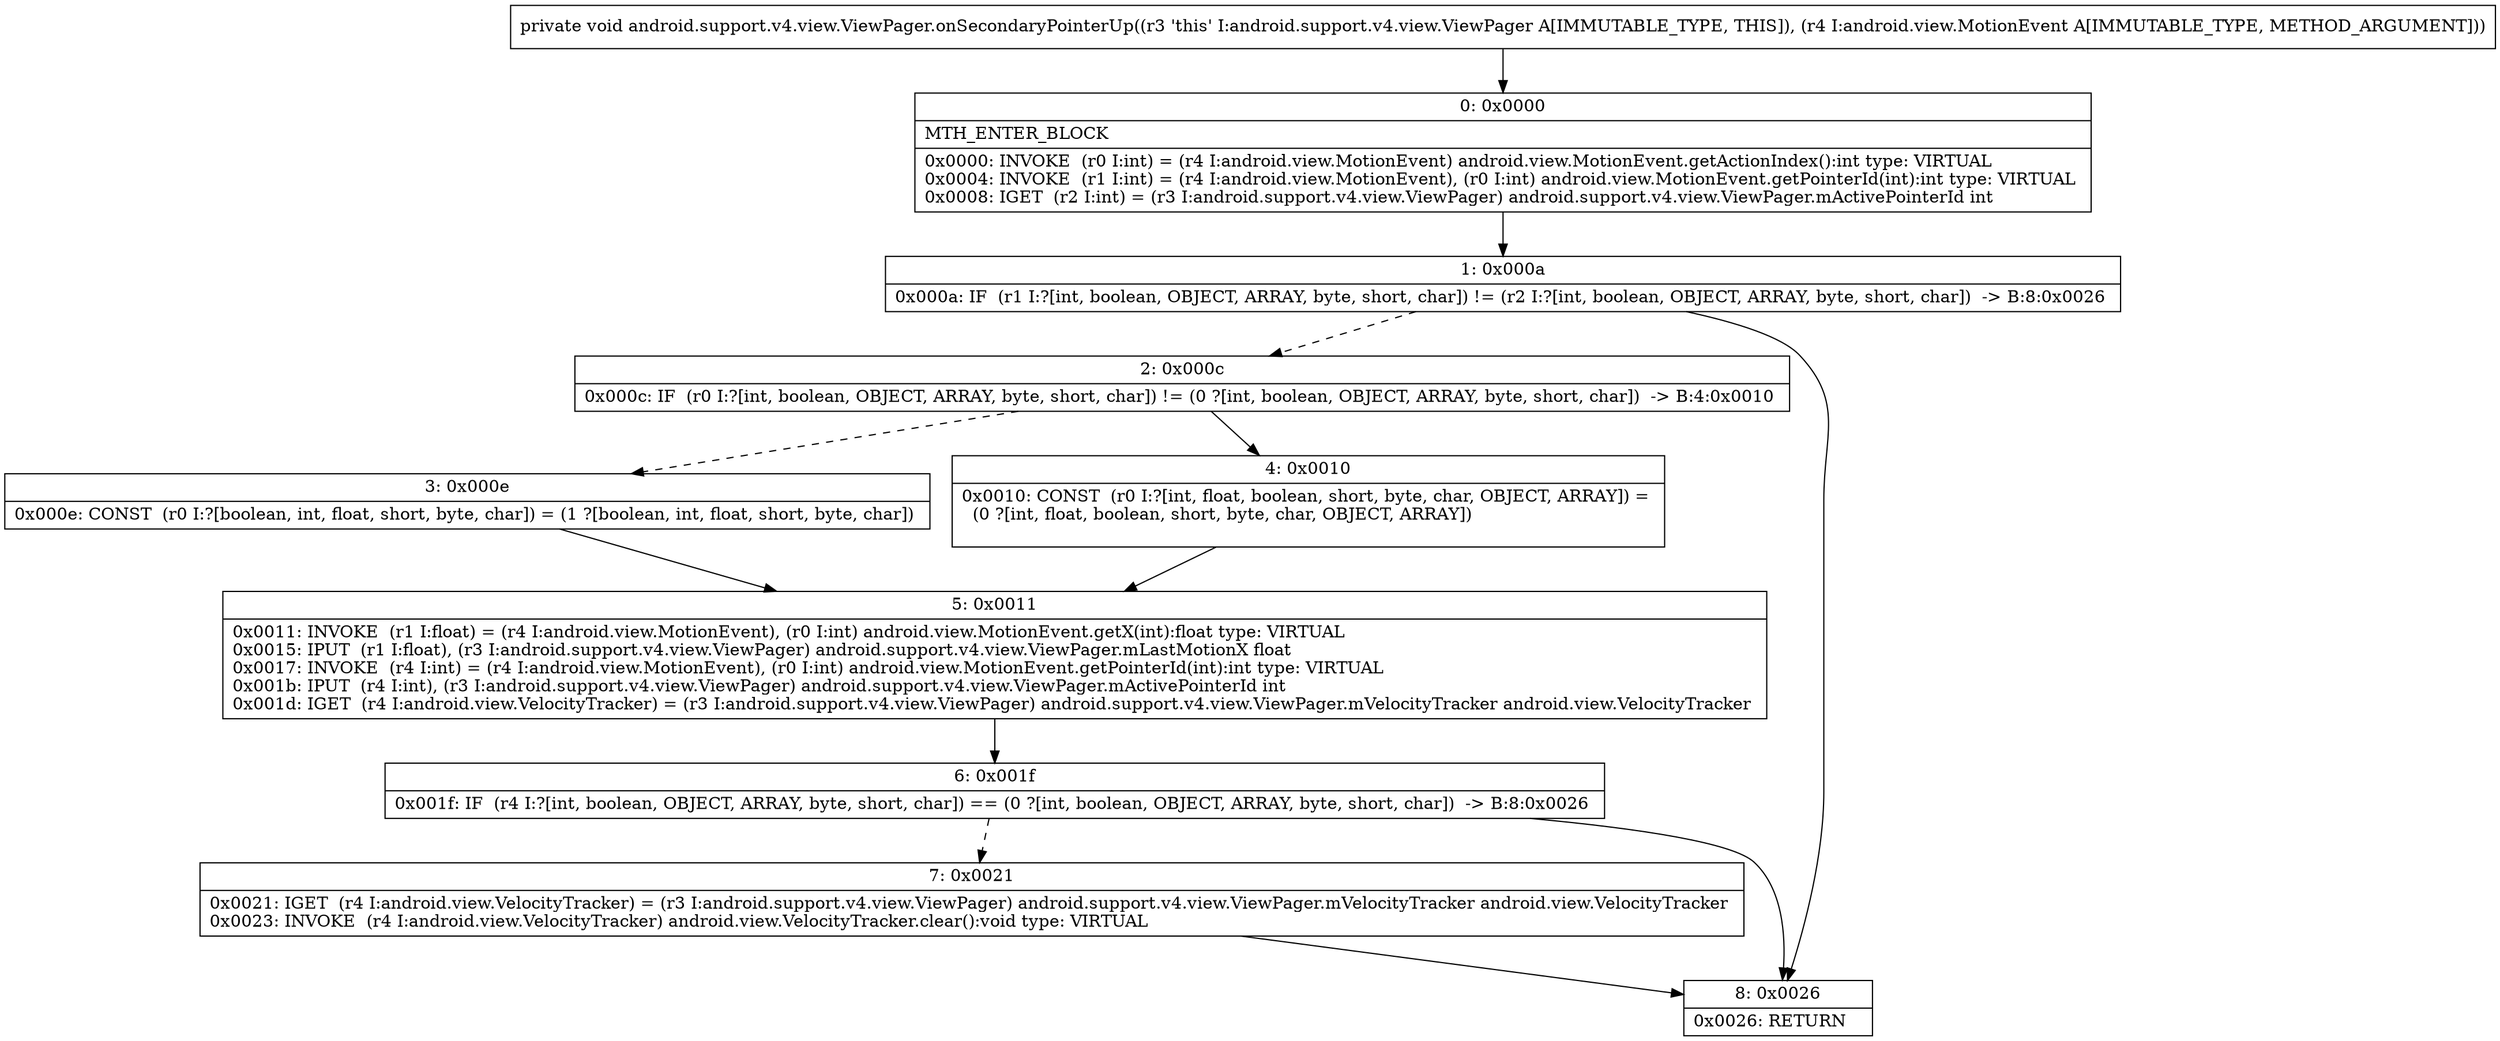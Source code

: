 digraph "CFG forandroid.support.v4.view.ViewPager.onSecondaryPointerUp(Landroid\/view\/MotionEvent;)V" {
Node_0 [shape=record,label="{0\:\ 0x0000|MTH_ENTER_BLOCK\l|0x0000: INVOKE  (r0 I:int) = (r4 I:android.view.MotionEvent) android.view.MotionEvent.getActionIndex():int type: VIRTUAL \l0x0004: INVOKE  (r1 I:int) = (r4 I:android.view.MotionEvent), (r0 I:int) android.view.MotionEvent.getPointerId(int):int type: VIRTUAL \l0x0008: IGET  (r2 I:int) = (r3 I:android.support.v4.view.ViewPager) android.support.v4.view.ViewPager.mActivePointerId int \l}"];
Node_1 [shape=record,label="{1\:\ 0x000a|0x000a: IF  (r1 I:?[int, boolean, OBJECT, ARRAY, byte, short, char]) != (r2 I:?[int, boolean, OBJECT, ARRAY, byte, short, char])  \-\> B:8:0x0026 \l}"];
Node_2 [shape=record,label="{2\:\ 0x000c|0x000c: IF  (r0 I:?[int, boolean, OBJECT, ARRAY, byte, short, char]) != (0 ?[int, boolean, OBJECT, ARRAY, byte, short, char])  \-\> B:4:0x0010 \l}"];
Node_3 [shape=record,label="{3\:\ 0x000e|0x000e: CONST  (r0 I:?[boolean, int, float, short, byte, char]) = (1 ?[boolean, int, float, short, byte, char]) \l}"];
Node_4 [shape=record,label="{4\:\ 0x0010|0x0010: CONST  (r0 I:?[int, float, boolean, short, byte, char, OBJECT, ARRAY]) = \l  (0 ?[int, float, boolean, short, byte, char, OBJECT, ARRAY])\l \l}"];
Node_5 [shape=record,label="{5\:\ 0x0011|0x0011: INVOKE  (r1 I:float) = (r4 I:android.view.MotionEvent), (r0 I:int) android.view.MotionEvent.getX(int):float type: VIRTUAL \l0x0015: IPUT  (r1 I:float), (r3 I:android.support.v4.view.ViewPager) android.support.v4.view.ViewPager.mLastMotionX float \l0x0017: INVOKE  (r4 I:int) = (r4 I:android.view.MotionEvent), (r0 I:int) android.view.MotionEvent.getPointerId(int):int type: VIRTUAL \l0x001b: IPUT  (r4 I:int), (r3 I:android.support.v4.view.ViewPager) android.support.v4.view.ViewPager.mActivePointerId int \l0x001d: IGET  (r4 I:android.view.VelocityTracker) = (r3 I:android.support.v4.view.ViewPager) android.support.v4.view.ViewPager.mVelocityTracker android.view.VelocityTracker \l}"];
Node_6 [shape=record,label="{6\:\ 0x001f|0x001f: IF  (r4 I:?[int, boolean, OBJECT, ARRAY, byte, short, char]) == (0 ?[int, boolean, OBJECT, ARRAY, byte, short, char])  \-\> B:8:0x0026 \l}"];
Node_7 [shape=record,label="{7\:\ 0x0021|0x0021: IGET  (r4 I:android.view.VelocityTracker) = (r3 I:android.support.v4.view.ViewPager) android.support.v4.view.ViewPager.mVelocityTracker android.view.VelocityTracker \l0x0023: INVOKE  (r4 I:android.view.VelocityTracker) android.view.VelocityTracker.clear():void type: VIRTUAL \l}"];
Node_8 [shape=record,label="{8\:\ 0x0026|0x0026: RETURN   \l}"];
MethodNode[shape=record,label="{private void android.support.v4.view.ViewPager.onSecondaryPointerUp((r3 'this' I:android.support.v4.view.ViewPager A[IMMUTABLE_TYPE, THIS]), (r4 I:android.view.MotionEvent A[IMMUTABLE_TYPE, METHOD_ARGUMENT])) }"];
MethodNode -> Node_0;
Node_0 -> Node_1;
Node_1 -> Node_2[style=dashed];
Node_1 -> Node_8;
Node_2 -> Node_3[style=dashed];
Node_2 -> Node_4;
Node_3 -> Node_5;
Node_4 -> Node_5;
Node_5 -> Node_6;
Node_6 -> Node_7[style=dashed];
Node_6 -> Node_8;
Node_7 -> Node_8;
}

